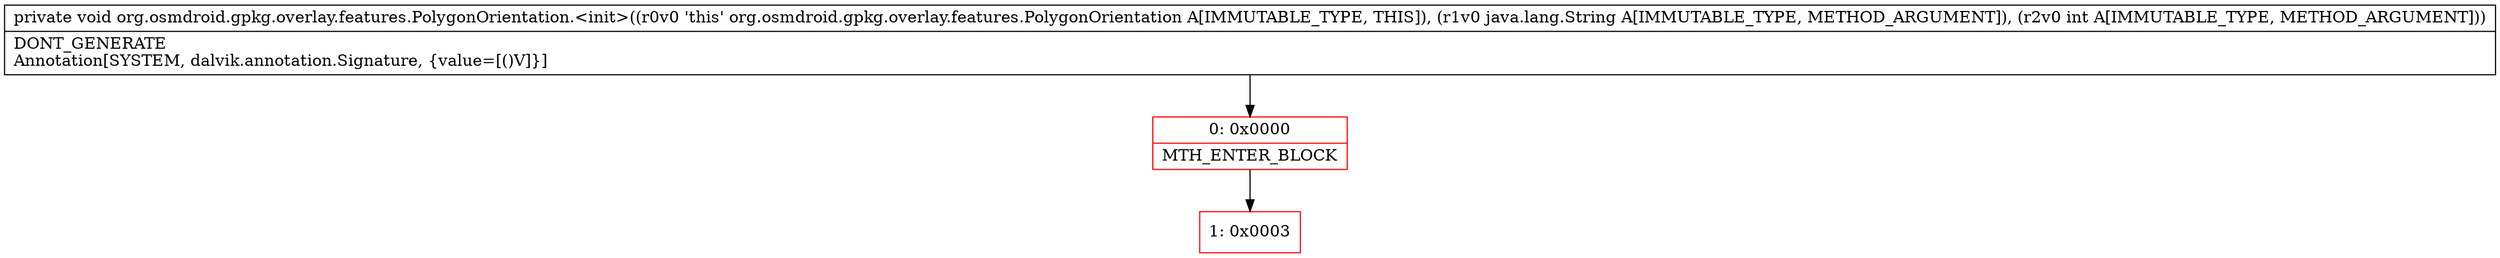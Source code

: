 digraph "CFG fororg.osmdroid.gpkg.overlay.features.PolygonOrientation.\<init\>(Ljava\/lang\/String;I)V" {
subgraph cluster_Region_1464199695 {
label = "R(0)";
node [shape=record,color=blue];
}
Node_0 [shape=record,color=red,label="{0\:\ 0x0000|MTH_ENTER_BLOCK\l}"];
Node_1 [shape=record,color=red,label="{1\:\ 0x0003}"];
MethodNode[shape=record,label="{private void org.osmdroid.gpkg.overlay.features.PolygonOrientation.\<init\>((r0v0 'this' org.osmdroid.gpkg.overlay.features.PolygonOrientation A[IMMUTABLE_TYPE, THIS]), (r1v0 java.lang.String A[IMMUTABLE_TYPE, METHOD_ARGUMENT]), (r2v0 int A[IMMUTABLE_TYPE, METHOD_ARGUMENT]))  | DONT_GENERATE\lAnnotation[SYSTEM, dalvik.annotation.Signature, \{value=[()V]\}]\l}"];
MethodNode -> Node_0;
Node_0 -> Node_1;
}


